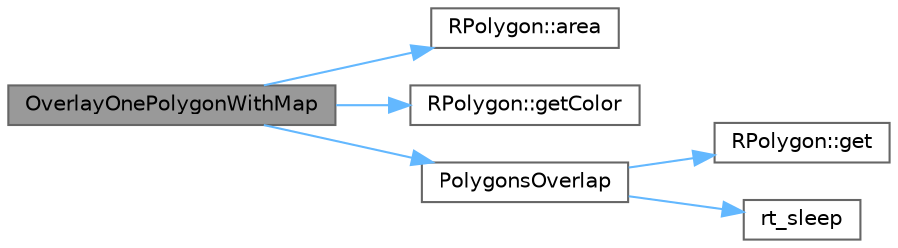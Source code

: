 digraph "OverlayOnePolygonWithMap"
{
 // LATEX_PDF_SIZE
  bgcolor="transparent";
  edge [fontname=Helvetica,fontsize=10,labelfontname=Helvetica,labelfontsize=10];
  node [fontname=Helvetica,fontsize=10,shape=box,height=0.2,width=0.4];
  rankdir="LR";
  Node1 [id="Node000001",label="OverlayOnePolygonWithMap",height=0.2,width=0.4,color="gray40", fillcolor="grey60", style="filled", fontcolor="black",tooltip="intersects a polygon with a map, adding any results to output map"];
  Node1 -> Node2 [id="edge6_Node000001_Node000002",color="steelblue1",style="solid",tooltip=" "];
  Node2 [id="Node000002",label="RPolygon::area",height=0.2,width=0.4,color="grey40", fillcolor="white", style="filled",URL="$class_r_polygon.html#a065a6cdbeca40fe752634e3a5eb08d06",tooltip=" "];
  Node1 -> Node3 [id="edge7_Node000001_Node000003",color="steelblue1",style="solid",tooltip=" "];
  Node3 [id="Node000003",label="RPolygon::getColor",height=0.2,width=0.4,color="grey40", fillcolor="white", style="filled",URL="$class_r_polygon.html#ad3639c73eb8d7eec73d2528dee2c47fe",tooltip=" "];
  Node1 -> Node4 [id="edge8_Node000001_Node000004",color="steelblue1",style="solid",tooltip=" "];
  Node4 [id="Node000004",label="PolygonsOverlap",height=0.2,width=0.4,color="grey40", fillcolor="white", style="filled",URL="$rpolygon_8h.html#a881a38a414b2ea25c9522bf7749cc390",tooltip=" "];
  Node4 -> Node5 [id="edge9_Node000004_Node000005",color="steelblue1",style="solid",tooltip=" "];
  Node5 [id="Node000005",label="RPolygon::get",height=0.2,width=0.4,color="grey40", fillcolor="white", style="filled",URL="$class_r_polygon.html#a8bc2ddc8f8defc5181cc46e10fe7381b",tooltip=" "];
  Node4 -> Node6 [id="edge10_Node000004_Node000006",color="steelblue1",style="solid",tooltip=" "];
  Node6 [id="Node000006",label="rt_sleep",height=0.2,width=0.4,color="grey40", fillcolor="white", style="filled",URL="$basics_8h.html#a945c917663948257d063fef3e3c91296",tooltip=" "];
}
